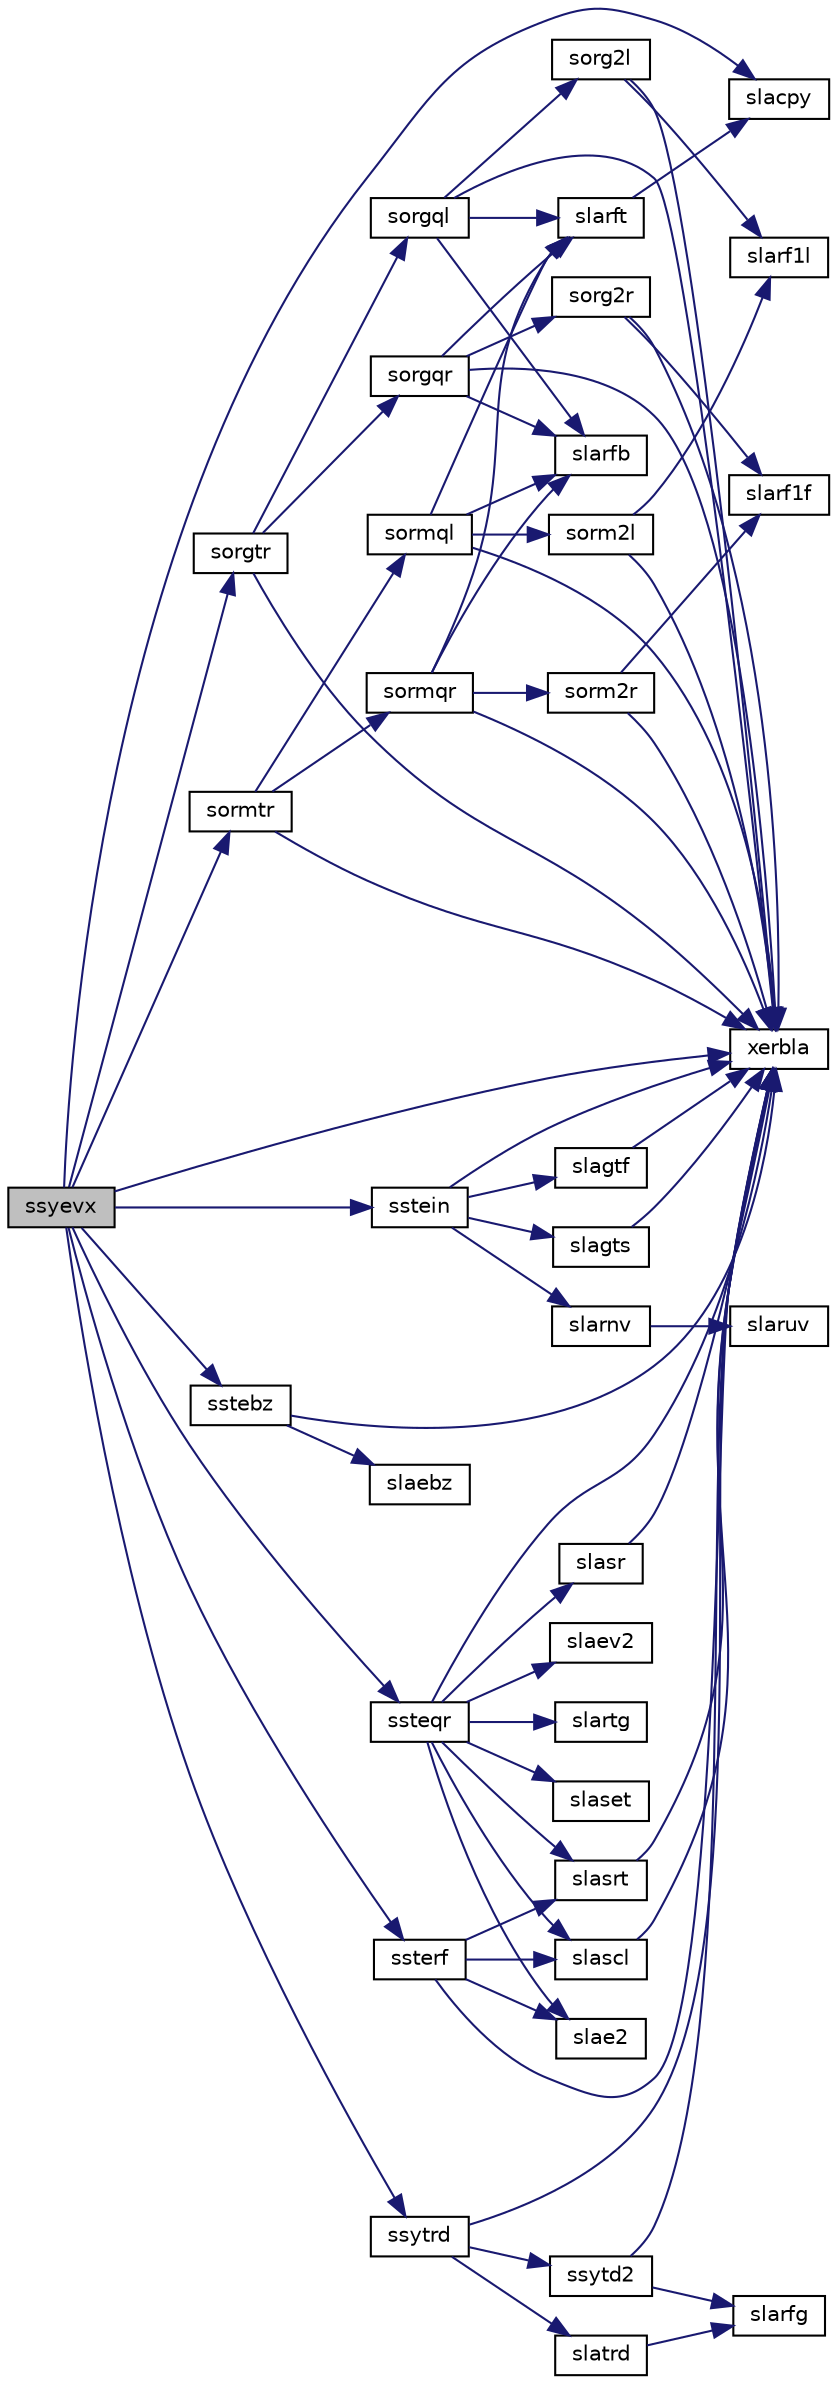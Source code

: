 digraph "ssyevx"
{
 // LATEX_PDF_SIZE
  edge [fontname="Helvetica",fontsize="10",labelfontname="Helvetica",labelfontsize="10"];
  node [fontname="Helvetica",fontsize="10",shape=record];
  rankdir="LR";
  Node1 [label="ssyevx",height=0.2,width=0.4,color="black", fillcolor="grey75", style="filled", fontcolor="black",tooltip="SSYEVX computes the eigenvalues and, optionally, the left and/or right eigenvectors for SY matrices"];
  Node1 -> Node2 [color="midnightblue",fontsize="10",style="solid",fontname="Helvetica"];
  Node2 [label="slacpy",height=0.2,width=0.4,color="black", fillcolor="white", style="filled",URL="$slacpy_8f.html#a7780c991533ce8dd1f2c22ae2d563f08",tooltip="SLACPY copies all or part of one two-dimensional array to another."];
  Node1 -> Node3 [color="midnightblue",fontsize="10",style="solid",fontname="Helvetica"];
  Node3 [label="sorgtr",height=0.2,width=0.4,color="black", fillcolor="white", style="filled",URL="$sorgtr_8f.html#ac6f8631f843add08acb109e7651c35cf",tooltip="SORGTR"];
  Node3 -> Node4 [color="midnightblue",fontsize="10",style="solid",fontname="Helvetica"];
  Node4 [label="sorgql",height=0.2,width=0.4,color="black", fillcolor="white", style="filled",URL="$sorgql_8f.html#a79a9dc68fb789b7ee05ad5e25b5ba363",tooltip="SORGQL"];
  Node4 -> Node5 [color="midnightblue",fontsize="10",style="solid",fontname="Helvetica"];
  Node5 [label="slarfb",height=0.2,width=0.4,color="black", fillcolor="white", style="filled",URL="$slarfb_8f.html#abd00c98d81aee1efa14e838bafa8078a",tooltip="SLARFB applies a block reflector or its transpose to a general rectangular matrix."];
  Node4 -> Node6 [color="midnightblue",fontsize="10",style="solid",fontname="Helvetica"];
  Node6 [label="slarft",height=0.2,width=0.4,color="black", fillcolor="white", style="filled",URL="$slarft_8f.html#a65328f5195290453fa03cb785888a95d",tooltip="SLARFT forms the triangular factor T of a block reflector H = I - vtvH"];
  Node6 -> Node2 [color="midnightblue",fontsize="10",style="solid",fontname="Helvetica"];
  Node4 -> Node7 [color="midnightblue",fontsize="10",style="solid",fontname="Helvetica"];
  Node7 [label="sorg2l",height=0.2,width=0.4,color="black", fillcolor="white", style="filled",URL="$sorg2l_8f.html#a1f6051357199b9ffb822c81ae4325cb7",tooltip="SORG2L generates all or part of the orthogonal matrix Q from a QL factorization determined by sgeqlf ..."];
  Node7 -> Node8 [color="midnightblue",fontsize="10",style="solid",fontname="Helvetica"];
  Node8 [label="slarf1l",height=0.2,width=0.4,color="black", fillcolor="white", style="filled",URL="$slarf1l_8f.html#a2cd524707ffe6a2e5594c43517e1ba41",tooltip="SLARF1L applies an elementary reflector to a general rectangular"];
  Node7 -> Node9 [color="midnightblue",fontsize="10",style="solid",fontname="Helvetica"];
  Node9 [label="xerbla",height=0.2,width=0.4,color="black", fillcolor="white", style="filled",URL="$xerbla_8f.html#a377ee61015baf8dea7770b3a404b1c07",tooltip="XERBLA"];
  Node4 -> Node9 [color="midnightblue",fontsize="10",style="solid",fontname="Helvetica"];
  Node3 -> Node10 [color="midnightblue",fontsize="10",style="solid",fontname="Helvetica"];
  Node10 [label="sorgqr",height=0.2,width=0.4,color="black", fillcolor="white", style="filled",URL="$sorgqr_8f.html#a8e0215e6bb8885ceda38c5435d4c28eb",tooltip="SORGQR"];
  Node10 -> Node5 [color="midnightblue",fontsize="10",style="solid",fontname="Helvetica"];
  Node10 -> Node6 [color="midnightblue",fontsize="10",style="solid",fontname="Helvetica"];
  Node10 -> Node11 [color="midnightblue",fontsize="10",style="solid",fontname="Helvetica"];
  Node11 [label="sorg2r",height=0.2,width=0.4,color="black", fillcolor="white", style="filled",URL="$sorg2r_8f.html#a4968b973936e8a9f1ae4ab1f252cb230",tooltip="SORG2R generates all or part of the orthogonal matrix Q from a QR factorization determined by sgeqrf ..."];
  Node11 -> Node12 [color="midnightblue",fontsize="10",style="solid",fontname="Helvetica"];
  Node12 [label="slarf1f",height=0.2,width=0.4,color="black", fillcolor="white", style="filled",URL="$slarf1f_8f.html#aefd3efd961011e8288e1a09bb2e04b99",tooltip="SLARF1F applies an elementary reflector to a general rectangular"];
  Node11 -> Node9 [color="midnightblue",fontsize="10",style="solid",fontname="Helvetica"];
  Node10 -> Node9 [color="midnightblue",fontsize="10",style="solid",fontname="Helvetica"];
  Node3 -> Node9 [color="midnightblue",fontsize="10",style="solid",fontname="Helvetica"];
  Node1 -> Node13 [color="midnightblue",fontsize="10",style="solid",fontname="Helvetica"];
  Node13 [label="sormtr",height=0.2,width=0.4,color="black", fillcolor="white", style="filled",URL="$sormtr_8f.html#a239433f886d4c2ed79735499b28c9cae",tooltip="SORMTR"];
  Node13 -> Node14 [color="midnightblue",fontsize="10",style="solid",fontname="Helvetica"];
  Node14 [label="sormql",height=0.2,width=0.4,color="black", fillcolor="white", style="filled",URL="$sormql_8f.html#a66ed47ac53ccd24962fb4b42763cc3c3",tooltip="SORMQL"];
  Node14 -> Node5 [color="midnightblue",fontsize="10",style="solid",fontname="Helvetica"];
  Node14 -> Node6 [color="midnightblue",fontsize="10",style="solid",fontname="Helvetica"];
  Node14 -> Node15 [color="midnightblue",fontsize="10",style="solid",fontname="Helvetica"];
  Node15 [label="sorm2l",height=0.2,width=0.4,color="black", fillcolor="white", style="filled",URL="$sorm2l_8f.html#a0f0a0604ded2725236045bf9503c4a76",tooltip="SORM2L multiplies a general matrix by the orthogonal matrix from a QL factorization determined by sge..."];
  Node15 -> Node8 [color="midnightblue",fontsize="10",style="solid",fontname="Helvetica"];
  Node15 -> Node9 [color="midnightblue",fontsize="10",style="solid",fontname="Helvetica"];
  Node14 -> Node9 [color="midnightblue",fontsize="10",style="solid",fontname="Helvetica"];
  Node13 -> Node16 [color="midnightblue",fontsize="10",style="solid",fontname="Helvetica"];
  Node16 [label="sormqr",height=0.2,width=0.4,color="black", fillcolor="white", style="filled",URL="$sormqr_8f.html#ab4d0e540fc95dc0151bc2c9995cabd25",tooltip="SORMQR"];
  Node16 -> Node5 [color="midnightblue",fontsize="10",style="solid",fontname="Helvetica"];
  Node16 -> Node6 [color="midnightblue",fontsize="10",style="solid",fontname="Helvetica"];
  Node16 -> Node17 [color="midnightblue",fontsize="10",style="solid",fontname="Helvetica"];
  Node17 [label="sorm2r",height=0.2,width=0.4,color="black", fillcolor="white", style="filled",URL="$sorm2r_8f.html#a45a8a1e608ebbcc3fcafbe60f2995d78",tooltip="SORM2R multiplies a general matrix by the orthogonal matrix from a QR factorization determined by sge..."];
  Node17 -> Node12 [color="midnightblue",fontsize="10",style="solid",fontname="Helvetica"];
  Node17 -> Node9 [color="midnightblue",fontsize="10",style="solid",fontname="Helvetica"];
  Node16 -> Node9 [color="midnightblue",fontsize="10",style="solid",fontname="Helvetica"];
  Node13 -> Node9 [color="midnightblue",fontsize="10",style="solid",fontname="Helvetica"];
  Node1 -> Node18 [color="midnightblue",fontsize="10",style="solid",fontname="Helvetica"];
  Node18 [label="sstebz",height=0.2,width=0.4,color="black", fillcolor="white", style="filled",URL="$sstebz_8f.html#a931f74959abb55088a26c358deb5246d",tooltip="SSTEBZ"];
  Node18 -> Node19 [color="midnightblue",fontsize="10",style="solid",fontname="Helvetica"];
  Node19 [label="slaebz",height=0.2,width=0.4,color="black", fillcolor="white", style="filled",URL="$slaebz_8f.html#a4f5045e3ec268a759d36fec562d6e481",tooltip="SLAEBZ computes the number of eigenvalues of a real symmetric tridiagonal matrix which are less than ..."];
  Node18 -> Node9 [color="midnightblue",fontsize="10",style="solid",fontname="Helvetica"];
  Node1 -> Node20 [color="midnightblue",fontsize="10",style="solid",fontname="Helvetica"];
  Node20 [label="sstein",height=0.2,width=0.4,color="black", fillcolor="white", style="filled",URL="$sstein_8f.html#a7bbe58d69ce21e8fac0eb2a727f13bd1",tooltip="SSTEIN"];
  Node20 -> Node21 [color="midnightblue",fontsize="10",style="solid",fontname="Helvetica"];
  Node21 [label="slagtf",height=0.2,width=0.4,color="black", fillcolor="white", style="filled",URL="$slagtf_8f.html#a0657d4d51d823f7f9b5b900524b497b0",tooltip="SLAGTF computes an LU factorization of a matrix T-λI, where T is a general tridiagonal matrix,..."];
  Node21 -> Node9 [color="midnightblue",fontsize="10",style="solid",fontname="Helvetica"];
  Node20 -> Node22 [color="midnightblue",fontsize="10",style="solid",fontname="Helvetica"];
  Node22 [label="slagts",height=0.2,width=0.4,color="black", fillcolor="white", style="filled",URL="$slagts_8f.html#ae4b431608960457e61e885f3a2e2b18e",tooltip="SLAGTS solves the system of equations (T-λI)x = y or (T-λI)^Tx = y, where T is a general tridiagonal ..."];
  Node22 -> Node9 [color="midnightblue",fontsize="10",style="solid",fontname="Helvetica"];
  Node20 -> Node23 [color="midnightblue",fontsize="10",style="solid",fontname="Helvetica"];
  Node23 [label="slarnv",height=0.2,width=0.4,color="black", fillcolor="white", style="filled",URL="$slarnv_8f.html#a379b09e3d4e7635db614d3b3973db5e7",tooltip="SLARNV returns a vector of random numbers from a uniform or normal distribution."];
  Node23 -> Node24 [color="midnightblue",fontsize="10",style="solid",fontname="Helvetica"];
  Node24 [label="slaruv",height=0.2,width=0.4,color="black", fillcolor="white", style="filled",URL="$slaruv_8f.html#a5ca61f3556928fc2698683460395d96c",tooltip="SLARUV returns a vector of n random real numbers from a uniform distribution."];
  Node20 -> Node9 [color="midnightblue",fontsize="10",style="solid",fontname="Helvetica"];
  Node1 -> Node25 [color="midnightblue",fontsize="10",style="solid",fontname="Helvetica"];
  Node25 [label="ssteqr",height=0.2,width=0.4,color="black", fillcolor="white", style="filled",URL="$ssteqr_8f.html#a2463dc5fa5baab57763971a548aad789",tooltip="SSTEQR"];
  Node25 -> Node26 [color="midnightblue",fontsize="10",style="solid",fontname="Helvetica"];
  Node26 [label="slae2",height=0.2,width=0.4,color="black", fillcolor="white", style="filled",URL="$slae2_8f.html#aec32dea47a14590934b8970b078b58fd",tooltip="SLAE2 computes the eigenvalues of a 2-by-2 symmetric matrix."];
  Node25 -> Node27 [color="midnightblue",fontsize="10",style="solid",fontname="Helvetica"];
  Node27 [label="slaev2",height=0.2,width=0.4,color="black", fillcolor="white", style="filled",URL="$slaev2_8f.html#af79f0bb1a07a9d96b827eba946ec79fa",tooltip="SLAEV2 computes the eigenvalues and eigenvectors of a 2-by-2 symmetric/Hermitian matrix."];
  Node25 -> Node28 [color="midnightblue",fontsize="10",style="solid",fontname="Helvetica"];
  Node28 [label="slartg",height=0.2,width=0.4,color="black", fillcolor="white", style="filled",URL="$slartg_8f90.html#a8836d25697ed4d8cc0b7d0f45b558c3b",tooltip="SLARTG generates a plane rotation with real cosine and real sine."];
  Node25 -> Node29 [color="midnightblue",fontsize="10",style="solid",fontname="Helvetica"];
  Node29 [label="slascl",height=0.2,width=0.4,color="black", fillcolor="white", style="filled",URL="$slascl_8f.html#a11e6ce67ce97ca5b0a3a7bc5645a09d9",tooltip="SLASCL multiplies a general rectangular matrix by a real scalar defined as cto/cfrom."];
  Node29 -> Node9 [color="midnightblue",fontsize="10",style="solid",fontname="Helvetica"];
  Node25 -> Node30 [color="midnightblue",fontsize="10",style="solid",fontname="Helvetica"];
  Node30 [label="slaset",height=0.2,width=0.4,color="black", fillcolor="white", style="filled",URL="$slaset_8f.html#a6174184453f17ad7cc3488044325d5ac",tooltip="SLASET initializes the off-diagonal elements and the diagonal elements of a matrix to given values."];
  Node25 -> Node31 [color="midnightblue",fontsize="10",style="solid",fontname="Helvetica"];
  Node31 [label="slasr",height=0.2,width=0.4,color="black", fillcolor="white", style="filled",URL="$slasr_8f.html#a60f6d566e3a36c43835b0ff3055879dc",tooltip="SLASR applies a sequence of plane rotations to a general rectangular matrix."];
  Node31 -> Node9 [color="midnightblue",fontsize="10",style="solid",fontname="Helvetica"];
  Node25 -> Node32 [color="midnightblue",fontsize="10",style="solid",fontname="Helvetica"];
  Node32 [label="slasrt",height=0.2,width=0.4,color="black", fillcolor="white", style="filled",URL="$slasrt_8f.html#a66e14f999e0c96b0d974849882160a07",tooltip="SLASRT sorts numbers in increasing or decreasing order."];
  Node32 -> Node9 [color="midnightblue",fontsize="10",style="solid",fontname="Helvetica"];
  Node25 -> Node9 [color="midnightblue",fontsize="10",style="solid",fontname="Helvetica"];
  Node1 -> Node33 [color="midnightblue",fontsize="10",style="solid",fontname="Helvetica"];
  Node33 [label="ssterf",height=0.2,width=0.4,color="black", fillcolor="white", style="filled",URL="$ssterf_8f.html#a6f005e62dd179b39d847eadbb62dbead",tooltip="SSTERF"];
  Node33 -> Node26 [color="midnightblue",fontsize="10",style="solid",fontname="Helvetica"];
  Node33 -> Node29 [color="midnightblue",fontsize="10",style="solid",fontname="Helvetica"];
  Node33 -> Node32 [color="midnightblue",fontsize="10",style="solid",fontname="Helvetica"];
  Node33 -> Node9 [color="midnightblue",fontsize="10",style="solid",fontname="Helvetica"];
  Node1 -> Node34 [color="midnightblue",fontsize="10",style="solid",fontname="Helvetica"];
  Node34 [label="ssytrd",height=0.2,width=0.4,color="black", fillcolor="white", style="filled",URL="$ssytrd_8f.html#a6f435f24bbc42c21a66bc5774509ec86",tooltip="SSYTRD"];
  Node34 -> Node35 [color="midnightblue",fontsize="10",style="solid",fontname="Helvetica"];
  Node35 [label="slatrd",height=0.2,width=0.4,color="black", fillcolor="white", style="filled",URL="$slatrd_8f.html#ac1312699353e70d4e05bb21f60d76e27",tooltip="SLATRD reduces the first nb rows and columns of a symmetric/Hermitian matrix A to real tridiagonal fo..."];
  Node35 -> Node36 [color="midnightblue",fontsize="10",style="solid",fontname="Helvetica"];
  Node36 [label="slarfg",height=0.2,width=0.4,color="black", fillcolor="white", style="filled",URL="$slarfg_8f.html#a1c10a1adfa35b2d5ea15e801287a6a38",tooltip="SLARFG generates an elementary reflector (Householder matrix)."];
  Node34 -> Node37 [color="midnightblue",fontsize="10",style="solid",fontname="Helvetica"];
  Node37 [label="ssytd2",height=0.2,width=0.4,color="black", fillcolor="white", style="filled",URL="$ssytd2_8f.html#ac702851ad871b3170b0566876fd588b1",tooltip="SSYTD2 reduces a symmetric matrix to real symmetric tridiagonal form by an orthogonal similarity tran..."];
  Node37 -> Node36 [color="midnightblue",fontsize="10",style="solid",fontname="Helvetica"];
  Node37 -> Node9 [color="midnightblue",fontsize="10",style="solid",fontname="Helvetica"];
  Node34 -> Node9 [color="midnightblue",fontsize="10",style="solid",fontname="Helvetica"];
  Node1 -> Node9 [color="midnightblue",fontsize="10",style="solid",fontname="Helvetica"];
}
